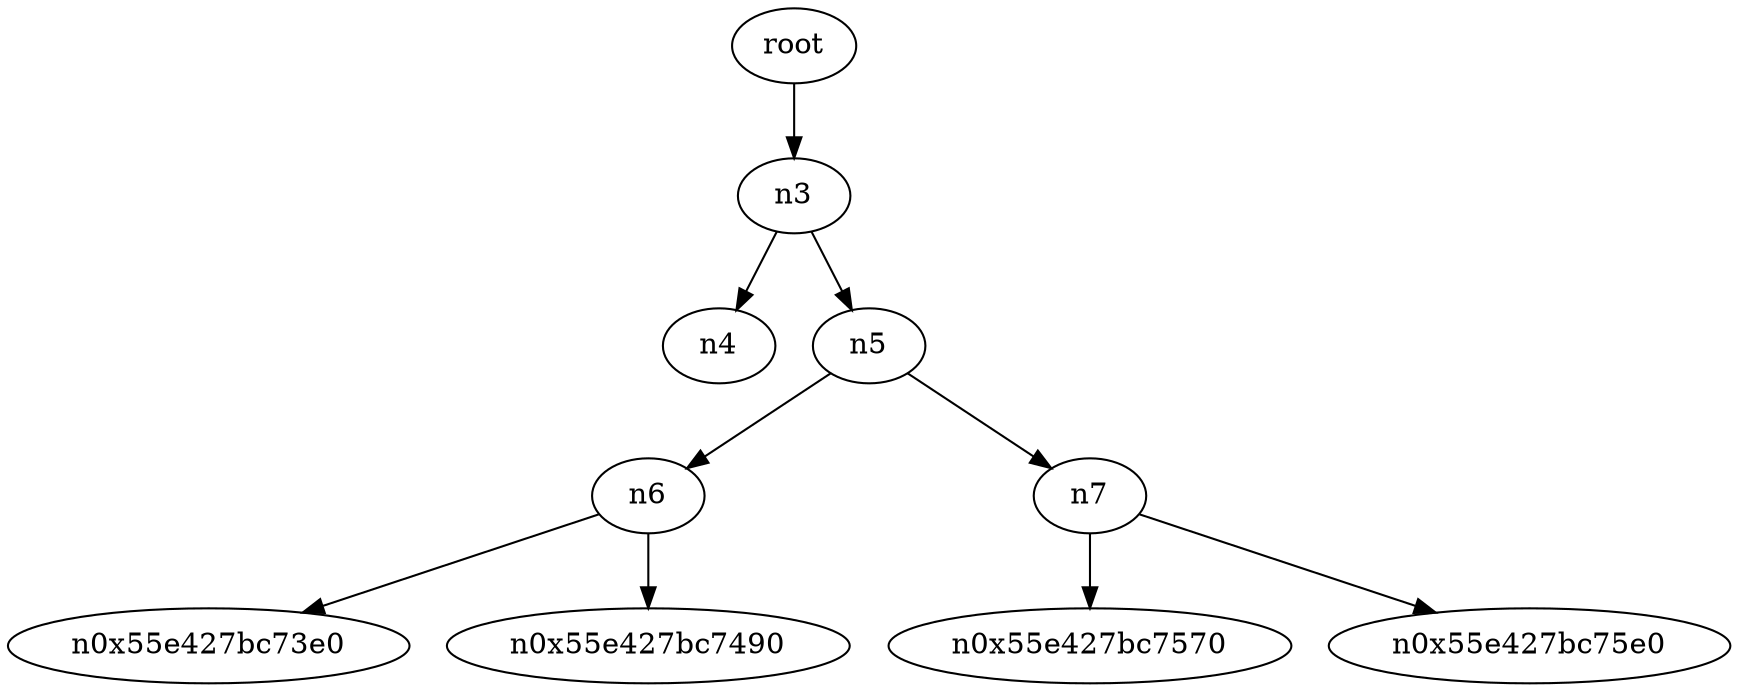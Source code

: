 digraph G {
n2 [label="root"];
n2 -> n3;
n3 -> n4;
n3 -> n5;
n5 -> n6;
n6 -> n0x55e427bc73e0;
n6 -> n0x55e427bc7490;
n5 -> n7;
n7 -> n0x55e427bc7570;
n7 -> n0x55e427bc75e0;
}
